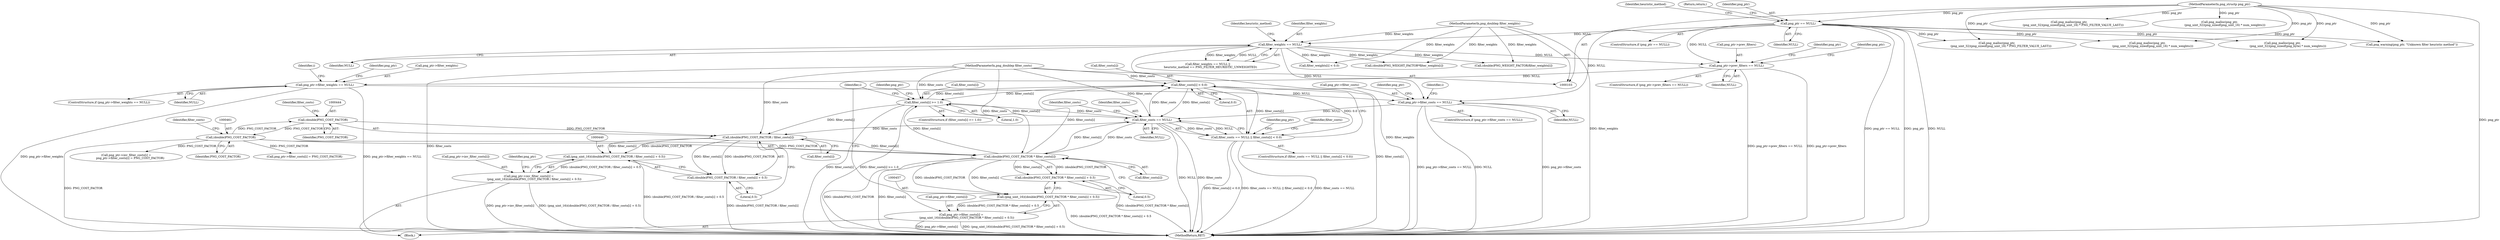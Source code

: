 digraph "1_Chrome_7f3d85b096f66870a15b37c2f40b219b2e292693_26@array" {
"1000406" [label="(Call,filter_costs[i] < 0.0)"];
"1000427" [label="(Call,filter_costs[i] >= 1.0)"];
"1000403" [label="(Call,filter_costs == NULL)"];
"1000406" [label="(Call,filter_costs[i] < 0.0)"];
"1000459" [label="(Call,(double)PNG_COST_FACTOR * filter_costs[i])"];
"1000460" [label="(Call,(double)PNG_COST_FACTOR)"];
"1000443" [label="(Call,(double)PNG_COST_FACTOR)"];
"1000442" [label="(Call,(double)PNG_COST_FACTOR / filter_costs[i])"];
"1000108" [label="(MethodParameterIn,png_doublep filter_costs)"];
"1000334" [label="(Call,png_ptr->filter_costs == NULL)"];
"1000115" [label="(Call,png_ptr == NULL)"];
"1000104" [label="(MethodParameterIn,png_structp png_ptr)"];
"1000210" [label="(Call,png_ptr->filter_weights == NULL)"];
"1000172" [label="(Call,png_ptr->prev_filters == NULL)"];
"1000142" [label="(Call,filter_weights == NULL)"];
"1000107" [label="(MethodParameterIn,png_doublep filter_weights)"];
"1000402" [label="(Call,filter_costs == NULL || filter_costs[i] < 0.0)"];
"1000439" [label="(Call,(png_uint_16)((double)PNG_COST_FACTOR / filter_costs[i] + 0.5))"];
"1000433" [label="(Call,png_ptr->inv_filter_costs[i] =\n            (png_uint_16)((double)PNG_COST_FACTOR / filter_costs[i] + 0.5))"];
"1000441" [label="(Call,(double)PNG_COST_FACTOR / filter_costs[i] + 0.5)"];
"1000456" [label="(Call,(png_uint_16)((double)PNG_COST_FACTOR * filter_costs[i] + 0.5))"];
"1000450" [label="(Call,png_ptr->filter_costs[i] =\n            (png_uint_16)((double)PNG_COST_FACTOR * filter_costs[i] + 0.5))"];
"1000458" [label="(Call,(double)PNG_COST_FACTOR * filter_costs[i] + 0.5)"];
"1000432" [label="(Block,)"];
"1000433" [label="(Call,png_ptr->inv_filter_costs[i] =\n            (png_uint_16)((double)PNG_COST_FACTOR / filter_costs[i] + 0.5))"];
"1000171" [label="(ControlStructure,if (png_ptr->prev_filters == NULL))"];
"1000141" [label="(Call,filter_weights == NULL ||\n      heuristic_method == PNG_FILTER_HEURISTIC_UNWEIGHTED)"];
"1000401" [label="(ControlStructure,if (filter_costs == NULL || filter_costs[i] < 0.0))"];
"1000184" [label="(Call,png_malloc(png_ptr,\n            (png_uint_32)(png_sizeof(png_byte) * num_weights)))"];
"1000269" [label="(Identifier,i)"];
"1000406" [label="(Call,filter_costs[i] < 0.0)"];
"1000210" [label="(Call,png_ptr->filter_weights == NULL)"];
"1000212" [label="(Identifier,png_ptr)"];
"1000218" [label="(Identifier,png_ptr)"];
"1000415" [label="(Identifier,png_ptr)"];
"1000431" [label="(Literal,1.0)"];
"1000335" [label="(Call,png_ptr->filter_costs)"];
"1000338" [label="(Identifier,NULL)"];
"1000405" [label="(Identifier,NULL)"];
"1000346" [label="(Call,png_malloc(png_ptr,\n         (png_uint_32)(png_sizeof(png_uint_16) * PNG_FILTER_VALUE_LAST)))"];
"1000434" [label="(Call,png_ptr->inv_filter_costs[i])"];
"1000172" [label="(Call,png_ptr->prev_filters == NULL)"];
"1000427" [label="(Call,filter_costs[i] >= 1.0)"];
"1000117" [label="(Identifier,NULL)"];
"1000124" [label="(Call,png_warning(png_ptr, \"Unknown filter heuristic method\"))"];
"1000214" [label="(Identifier,NULL)"];
"1000176" [label="(Identifier,NULL)"];
"1000146" [label="(Identifier,heuristic_method)"];
"1000450" [label="(Call,png_ptr->filter_costs[i] =\n            (png_uint_16)((double)PNG_COST_FACTOR * filter_costs[i] + 0.5))"];
"1000449" [label="(Literal,0.5)"];
"1000408" [label="(Identifier,filter_costs)"];
"1000342" [label="(Identifier,png_ptr)"];
"1000402" [label="(Call,filter_costs == NULL || filter_costs[i] < 0.0)"];
"1000464" [label="(Identifier,filter_costs)"];
"1000143" [label="(Identifier,filter_weights)"];
"1000360" [label="(Call,png_malloc(png_ptr,\n         (png_uint_32)(png_sizeof(png_uint_16) * PNG_FILTER_VALUE_LAST)))"];
"1000115" [label="(Call,png_ptr == NULL)"];
"1000173" [label="(Call,png_ptr->prev_filters)"];
"1000222" [label="(Call,png_malloc(png_ptr,\n            (png_uint_32)(png_sizeof(png_uint_16) * num_weights)))"];
"1000428" [label="(Call,filter_costs[i])"];
"1000236" [label="(Call,png_malloc(png_ptr,\n            (png_uint_32)(png_sizeof(png_uint_16) * num_weights)))"];
"1000334" [label="(Call,png_ptr->filter_costs == NULL)"];
"1000144" [label="(Identifier,NULL)"];
"1000447" [label="(Identifier,filter_costs)"];
"1000399" [label="(Identifier,i)"];
"1000436" [label="(Identifier,png_ptr)"];
"1000458" [label="(Call,(double)PNG_COST_FACTOR * filter_costs[i] + 0.5)"];
"1000460" [label="(Call,(double)PNG_COST_FACTOR)"];
"1000466" [label="(Literal,0.5)"];
"1000443" [label="(Call,(double)PNG_COST_FACTOR)"];
"1000451" [label="(Call,png_ptr->filter_costs[i])"];
"1000446" [label="(Call,filter_costs[i])"];
"1000412" [label="(Call,png_ptr->inv_filter_costs[i] =\n         png_ptr->filter_costs[i] = PNG_COST_FACTOR)"];
"1000453" [label="(Identifier,png_ptr)"];
"1000429" [label="(Identifier,filter_costs)"];
"1000104" [label="(MethodParameterIn,png_structp png_ptr)"];
"1000278" [label="(Call,filter_weights[i] < 0.0)"];
"1000209" [label="(ControlStructure,if (png_ptr->filter_weights == NULL))"];
"1000439" [label="(Call,(png_uint_16)((double)PNG_COST_FACTOR / filter_costs[i] + 0.5))"];
"1000445" [label="(Identifier,PNG_COST_FACTOR)"];
"1000459" [label="(Call,(double)PNG_COST_FACTOR * filter_costs[i])"];
"1000142" [label="(Call,filter_weights == NULL)"];
"1000325" [label="(Call,(double)PNG_WEIGHT_FACTOR/filter_weights[i])"];
"1000456" [label="(Call,(png_uint_16)((double)PNG_COST_FACTOR * filter_costs[i] + 0.5))"];
"1000403" [label="(Call,filter_costs == NULL)"];
"1000404" [label="(Identifier,filter_costs)"];
"1000308" [label="(Call,(double)PNG_WEIGHT_FACTOR*filter_weights[i])"];
"1000121" [label="(Identifier,heuristic_method)"];
"1000211" [label="(Call,png_ptr->filter_weights)"];
"1000467" [label="(MethodReturn,RET)"];
"1000462" [label="(Identifier,PNG_COST_FACTOR)"];
"1000180" [label="(Identifier,png_ptr)"];
"1000442" [label="(Call,(double)PNG_COST_FACTOR / filter_costs[i])"];
"1000118" [label="(Return,return;)"];
"1000393" [label="(Identifier,i)"];
"1000410" [label="(Literal,0.0)"];
"1000114" [label="(ControlStructure,if (png_ptr == NULL))"];
"1000441" [label="(Call,(double)PNG_COST_FACTOR / filter_costs[i] + 0.5)"];
"1000107" [label="(MethodParameterIn,png_doublep filter_weights)"];
"1000418" [label="(Call,png_ptr->filter_costs[i] = PNG_COST_FACTOR)"];
"1000407" [label="(Call,filter_costs[i])"];
"1000463" [label="(Call,filter_costs[i])"];
"1000116" [label="(Identifier,png_ptr)"];
"1000426" [label="(ControlStructure,if (filter_costs[i] >= 1.0))"];
"1000333" [label="(ControlStructure,if (png_ptr->filter_costs == NULL))"];
"1000108" [label="(MethodParameterIn,png_doublep filter_costs)"];
"1000406" -> "1000402"  [label="AST: "];
"1000406" -> "1000410"  [label="CFG: "];
"1000407" -> "1000406"  [label="AST: "];
"1000410" -> "1000406"  [label="AST: "];
"1000402" -> "1000406"  [label="CFG: "];
"1000406" -> "1000467"  [label="DDG: filter_costs[i]"];
"1000406" -> "1000403"  [label="DDG: filter_costs[i]"];
"1000406" -> "1000402"  [label="DDG: filter_costs[i]"];
"1000406" -> "1000402"  [label="DDG: 0.0"];
"1000427" -> "1000406"  [label="DDG: filter_costs[i]"];
"1000403" -> "1000406"  [label="DDG: filter_costs"];
"1000459" -> "1000406"  [label="DDG: filter_costs[i]"];
"1000108" -> "1000406"  [label="DDG: filter_costs"];
"1000406" -> "1000427"  [label="DDG: filter_costs[i]"];
"1000427" -> "1000426"  [label="AST: "];
"1000427" -> "1000431"  [label="CFG: "];
"1000428" -> "1000427"  [label="AST: "];
"1000431" -> "1000427"  [label="AST: "];
"1000436" -> "1000427"  [label="CFG: "];
"1000399" -> "1000427"  [label="CFG: "];
"1000427" -> "1000467"  [label="DDG: filter_costs[i]"];
"1000427" -> "1000467"  [label="DDG: filter_costs[i] >= 1.0"];
"1000427" -> "1000403"  [label="DDG: filter_costs[i]"];
"1000403" -> "1000427"  [label="DDG: filter_costs"];
"1000459" -> "1000427"  [label="DDG: filter_costs[i]"];
"1000108" -> "1000427"  [label="DDG: filter_costs"];
"1000427" -> "1000442"  [label="DDG: filter_costs[i]"];
"1000403" -> "1000402"  [label="AST: "];
"1000403" -> "1000405"  [label="CFG: "];
"1000404" -> "1000403"  [label="AST: "];
"1000405" -> "1000403"  [label="AST: "];
"1000408" -> "1000403"  [label="CFG: "];
"1000402" -> "1000403"  [label="CFG: "];
"1000403" -> "1000467"  [label="DDG: NULL"];
"1000403" -> "1000467"  [label="DDG: filter_costs"];
"1000403" -> "1000402"  [label="DDG: filter_costs"];
"1000403" -> "1000402"  [label="DDG: NULL"];
"1000459" -> "1000403"  [label="DDG: filter_costs[i]"];
"1000108" -> "1000403"  [label="DDG: filter_costs"];
"1000334" -> "1000403"  [label="DDG: NULL"];
"1000403" -> "1000442"  [label="DDG: filter_costs"];
"1000403" -> "1000459"  [label="DDG: filter_costs"];
"1000459" -> "1000458"  [label="AST: "];
"1000459" -> "1000463"  [label="CFG: "];
"1000460" -> "1000459"  [label="AST: "];
"1000463" -> "1000459"  [label="AST: "];
"1000466" -> "1000459"  [label="CFG: "];
"1000459" -> "1000467"  [label="DDG: (double)PNG_COST_FACTOR"];
"1000459" -> "1000467"  [label="DDG: filter_costs[i]"];
"1000459" -> "1000456"  [label="DDG: (double)PNG_COST_FACTOR"];
"1000459" -> "1000456"  [label="DDG: filter_costs[i]"];
"1000459" -> "1000458"  [label="DDG: (double)PNG_COST_FACTOR"];
"1000459" -> "1000458"  [label="DDG: filter_costs[i]"];
"1000460" -> "1000459"  [label="DDG: PNG_COST_FACTOR"];
"1000442" -> "1000459"  [label="DDG: filter_costs[i]"];
"1000108" -> "1000459"  [label="DDG: filter_costs"];
"1000460" -> "1000462"  [label="CFG: "];
"1000461" -> "1000460"  [label="AST: "];
"1000462" -> "1000460"  [label="AST: "];
"1000464" -> "1000460"  [label="CFG: "];
"1000460" -> "1000467"  [label="DDG: PNG_COST_FACTOR"];
"1000460" -> "1000412"  [label="DDG: PNG_COST_FACTOR"];
"1000460" -> "1000418"  [label="DDG: PNG_COST_FACTOR"];
"1000460" -> "1000443"  [label="DDG: PNG_COST_FACTOR"];
"1000443" -> "1000460"  [label="DDG: PNG_COST_FACTOR"];
"1000443" -> "1000442"  [label="AST: "];
"1000443" -> "1000445"  [label="CFG: "];
"1000444" -> "1000443"  [label="AST: "];
"1000445" -> "1000443"  [label="AST: "];
"1000447" -> "1000443"  [label="CFG: "];
"1000443" -> "1000442"  [label="DDG: PNG_COST_FACTOR"];
"1000442" -> "1000441"  [label="AST: "];
"1000442" -> "1000446"  [label="CFG: "];
"1000446" -> "1000442"  [label="AST: "];
"1000449" -> "1000442"  [label="CFG: "];
"1000442" -> "1000439"  [label="DDG: (double)PNG_COST_FACTOR"];
"1000442" -> "1000439"  [label="DDG: filter_costs[i]"];
"1000442" -> "1000441"  [label="DDG: (double)PNG_COST_FACTOR"];
"1000442" -> "1000441"  [label="DDG: filter_costs[i]"];
"1000108" -> "1000442"  [label="DDG: filter_costs"];
"1000108" -> "1000103"  [label="AST: "];
"1000108" -> "1000467"  [label="DDG: filter_costs"];
"1000334" -> "1000333"  [label="AST: "];
"1000334" -> "1000338"  [label="CFG: "];
"1000335" -> "1000334"  [label="AST: "];
"1000338" -> "1000334"  [label="AST: "];
"1000342" -> "1000334"  [label="CFG: "];
"1000393" -> "1000334"  [label="CFG: "];
"1000334" -> "1000467"  [label="DDG: png_ptr->filter_costs == NULL"];
"1000334" -> "1000467"  [label="DDG: NULL"];
"1000334" -> "1000467"  [label="DDG: png_ptr->filter_costs"];
"1000115" -> "1000334"  [label="DDG: NULL"];
"1000210" -> "1000334"  [label="DDG: NULL"];
"1000142" -> "1000334"  [label="DDG: NULL"];
"1000115" -> "1000114"  [label="AST: "];
"1000115" -> "1000117"  [label="CFG: "];
"1000116" -> "1000115"  [label="AST: "];
"1000117" -> "1000115"  [label="AST: "];
"1000118" -> "1000115"  [label="CFG: "];
"1000121" -> "1000115"  [label="CFG: "];
"1000115" -> "1000467"  [label="DDG: NULL"];
"1000115" -> "1000467"  [label="DDG: png_ptr == NULL"];
"1000115" -> "1000467"  [label="DDG: png_ptr"];
"1000104" -> "1000115"  [label="DDG: png_ptr"];
"1000115" -> "1000124"  [label="DDG: png_ptr"];
"1000115" -> "1000142"  [label="DDG: NULL"];
"1000115" -> "1000172"  [label="DDG: NULL"];
"1000115" -> "1000184"  [label="DDG: png_ptr"];
"1000115" -> "1000222"  [label="DDG: png_ptr"];
"1000115" -> "1000346"  [label="DDG: png_ptr"];
"1000104" -> "1000103"  [label="AST: "];
"1000104" -> "1000467"  [label="DDG: png_ptr"];
"1000104" -> "1000124"  [label="DDG: png_ptr"];
"1000104" -> "1000184"  [label="DDG: png_ptr"];
"1000104" -> "1000222"  [label="DDG: png_ptr"];
"1000104" -> "1000236"  [label="DDG: png_ptr"];
"1000104" -> "1000346"  [label="DDG: png_ptr"];
"1000104" -> "1000360"  [label="DDG: png_ptr"];
"1000210" -> "1000209"  [label="AST: "];
"1000210" -> "1000214"  [label="CFG: "];
"1000211" -> "1000210"  [label="AST: "];
"1000214" -> "1000210"  [label="AST: "];
"1000218" -> "1000210"  [label="CFG: "];
"1000269" -> "1000210"  [label="CFG: "];
"1000210" -> "1000467"  [label="DDG: png_ptr->filter_weights == NULL"];
"1000210" -> "1000467"  [label="DDG: png_ptr->filter_weights"];
"1000172" -> "1000210"  [label="DDG: NULL"];
"1000172" -> "1000171"  [label="AST: "];
"1000172" -> "1000176"  [label="CFG: "];
"1000173" -> "1000172"  [label="AST: "];
"1000176" -> "1000172"  [label="AST: "];
"1000180" -> "1000172"  [label="CFG: "];
"1000212" -> "1000172"  [label="CFG: "];
"1000172" -> "1000467"  [label="DDG: png_ptr->prev_filters == NULL"];
"1000172" -> "1000467"  [label="DDG: png_ptr->prev_filters"];
"1000142" -> "1000172"  [label="DDG: NULL"];
"1000142" -> "1000141"  [label="AST: "];
"1000142" -> "1000144"  [label="CFG: "];
"1000143" -> "1000142"  [label="AST: "];
"1000144" -> "1000142"  [label="AST: "];
"1000146" -> "1000142"  [label="CFG: "];
"1000141" -> "1000142"  [label="CFG: "];
"1000142" -> "1000467"  [label="DDG: filter_weights"];
"1000142" -> "1000141"  [label="DDG: filter_weights"];
"1000142" -> "1000141"  [label="DDG: NULL"];
"1000107" -> "1000142"  [label="DDG: filter_weights"];
"1000142" -> "1000278"  [label="DDG: filter_weights"];
"1000142" -> "1000308"  [label="DDG: filter_weights"];
"1000142" -> "1000325"  [label="DDG: filter_weights"];
"1000107" -> "1000103"  [label="AST: "];
"1000107" -> "1000467"  [label="DDG: filter_weights"];
"1000107" -> "1000278"  [label="DDG: filter_weights"];
"1000107" -> "1000308"  [label="DDG: filter_weights"];
"1000107" -> "1000325"  [label="DDG: filter_weights"];
"1000402" -> "1000401"  [label="AST: "];
"1000415" -> "1000402"  [label="CFG: "];
"1000429" -> "1000402"  [label="CFG: "];
"1000402" -> "1000467"  [label="DDG: filter_costs == NULL || filter_costs[i] < 0.0"];
"1000402" -> "1000467"  [label="DDG: filter_costs == NULL"];
"1000402" -> "1000467"  [label="DDG: filter_costs[i] < 0.0"];
"1000439" -> "1000433"  [label="AST: "];
"1000439" -> "1000441"  [label="CFG: "];
"1000440" -> "1000439"  [label="AST: "];
"1000441" -> "1000439"  [label="AST: "];
"1000433" -> "1000439"  [label="CFG: "];
"1000439" -> "1000467"  [label="DDG: (double)PNG_COST_FACTOR / filter_costs[i] + 0.5"];
"1000439" -> "1000433"  [label="DDG: (double)PNG_COST_FACTOR / filter_costs[i] + 0.5"];
"1000433" -> "1000432"  [label="AST: "];
"1000434" -> "1000433"  [label="AST: "];
"1000453" -> "1000433"  [label="CFG: "];
"1000433" -> "1000467"  [label="DDG: png_ptr->inv_filter_costs[i]"];
"1000433" -> "1000467"  [label="DDG: (png_uint_16)((double)PNG_COST_FACTOR / filter_costs[i] + 0.5)"];
"1000441" -> "1000449"  [label="CFG: "];
"1000449" -> "1000441"  [label="AST: "];
"1000441" -> "1000467"  [label="DDG: (double)PNG_COST_FACTOR / filter_costs[i]"];
"1000456" -> "1000450"  [label="AST: "];
"1000456" -> "1000458"  [label="CFG: "];
"1000457" -> "1000456"  [label="AST: "];
"1000458" -> "1000456"  [label="AST: "];
"1000450" -> "1000456"  [label="CFG: "];
"1000456" -> "1000467"  [label="DDG: (double)PNG_COST_FACTOR * filter_costs[i] + 0.5"];
"1000456" -> "1000450"  [label="DDG: (double)PNG_COST_FACTOR * filter_costs[i] + 0.5"];
"1000450" -> "1000432"  [label="AST: "];
"1000451" -> "1000450"  [label="AST: "];
"1000399" -> "1000450"  [label="CFG: "];
"1000450" -> "1000467"  [label="DDG: png_ptr->filter_costs[i]"];
"1000450" -> "1000467"  [label="DDG: (png_uint_16)((double)PNG_COST_FACTOR * filter_costs[i] + 0.5)"];
"1000458" -> "1000466"  [label="CFG: "];
"1000466" -> "1000458"  [label="AST: "];
"1000458" -> "1000467"  [label="DDG: (double)PNG_COST_FACTOR * filter_costs[i]"];
}
